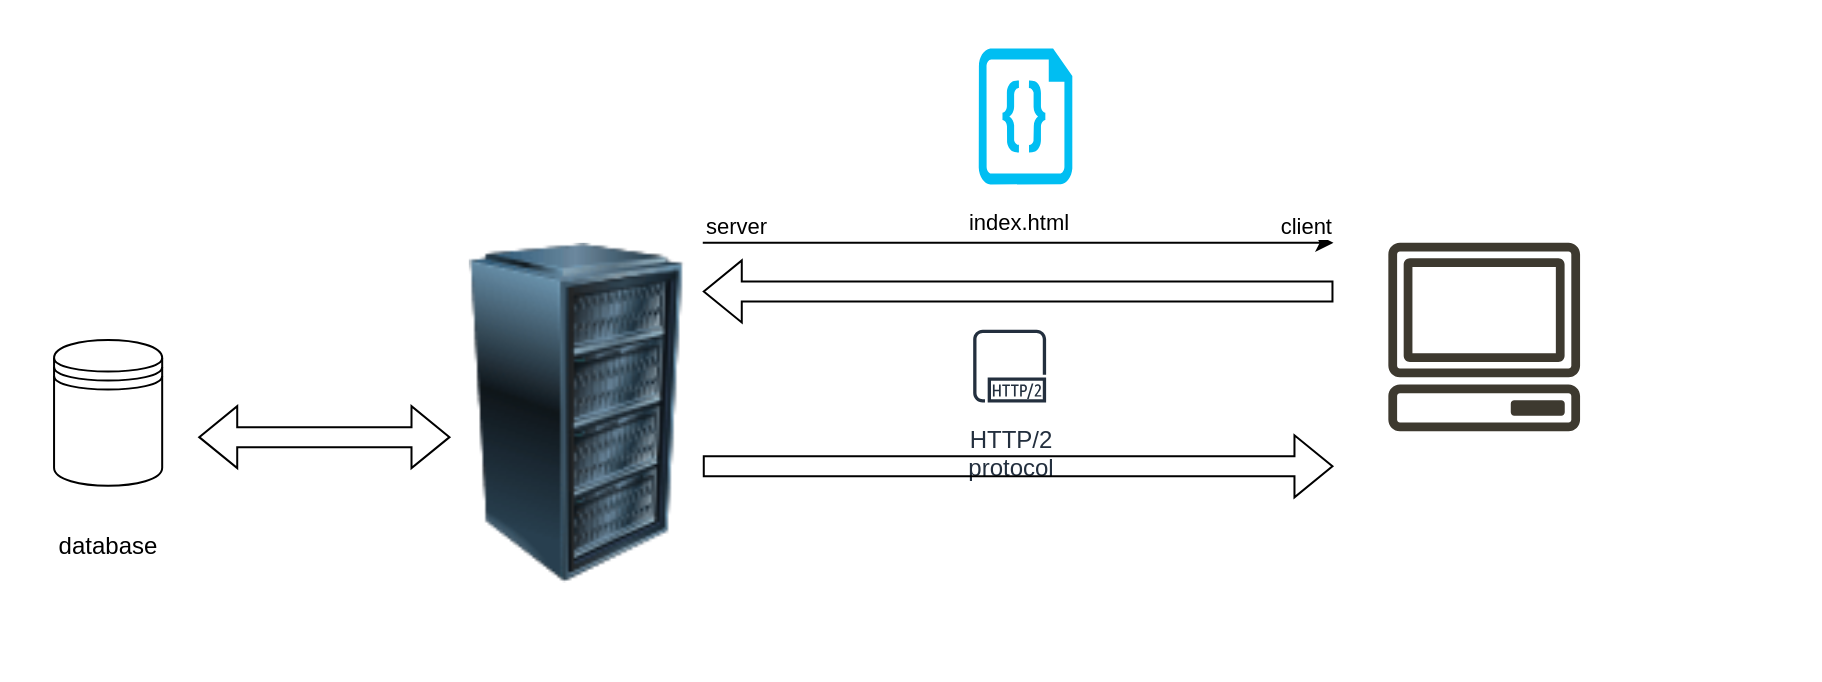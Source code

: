 <mxfile version="24.7.17">
  <diagram name="Page-1" id="5f0bae14-7c28-e335-631c-24af17079c00">
    <mxGraphModel dx="2600" dy="1620" grid="1" gridSize="10" guides="1" tooltips="1" connect="1" arrows="1" fold="1" page="1" pageScale="1" pageWidth="1100" pageHeight="850" background="none" math="0" shadow="0">
      <root>
        <mxCell id="0" />
        <mxCell id="1" parent="0" />
        <mxCell id="vrmnOyTj4JUYon2IXKfR-25" value="" style="group;fillColor=default;" vertex="1" connectable="0" parent="1">
          <mxGeometry x="-30" y="-70" width="910" height="340" as="geometry" />
        </mxCell>
        <mxCell id="vrmnOyTj4JUYon2IXKfR-4" value="" style="group" vertex="1" connectable="0" parent="vrmnOyTj4JUYon2IXKfR-25">
          <mxGeometry x="27.03" y="170" width="54.059" height="121.429" as="geometry" />
        </mxCell>
        <mxCell id="vrmnOyTj4JUYon2IXKfR-2" value="" style="shape=datastore;whiteSpace=wrap;html=1;" vertex="1" parent="vrmnOyTj4JUYon2IXKfR-4">
          <mxGeometry width="54.059" height="72.857" as="geometry" />
        </mxCell>
        <mxCell id="vrmnOyTj4JUYon2IXKfR-3" value="&lt;div&gt;database&lt;/div&gt;" style="text;html=1;align=center;verticalAlign=middle;whiteSpace=wrap;rounded=0;" vertex="1" parent="vrmnOyTj4JUYon2IXKfR-4">
          <mxGeometry y="85" width="54.059" height="36.429" as="geometry" />
        </mxCell>
        <mxCell id="vrmnOyTj4JUYon2IXKfR-6" value="" style="sketch=0;outlineConnect=0;fontColor=#232F3E;gradientColor=none;fillColor=#3D392F;strokeColor=none;dashed=0;verticalLabelPosition=bottom;verticalAlign=top;align=center;html=1;fontSize=12;fontStyle=0;aspect=fixed;pointerEvents=1;shape=mxgraph.aws4.client;" vertex="1" parent="vrmnOyTj4JUYon2IXKfR-25">
          <mxGeometry x="693.762" y="121.429" width="96.685" height="94.208" as="geometry" />
        </mxCell>
        <mxCell id="vrmnOyTj4JUYon2IXKfR-8" value="" style="image;html=1;image=img/lib/clip_art/computers/Server_Rack_128x128.png" vertex="1" parent="vrmnOyTj4JUYon2IXKfR-25">
          <mxGeometry x="225.248" y="121.429" width="126.139" height="170" as="geometry" />
        </mxCell>
        <mxCell id="vrmnOyTj4JUYon2IXKfR-10" value="" style="shape=flexArrow;endArrow=classic;startArrow=classic;html=1;rounded=0;" edge="1" parent="vrmnOyTj4JUYon2IXKfR-25">
          <mxGeometry width="100" height="100" relative="1" as="geometry">
            <mxPoint x="99.109" y="218.571" as="sourcePoint" />
            <mxPoint x="225.248" y="218.571" as="targetPoint" />
          </mxGeometry>
        </mxCell>
        <mxCell id="vrmnOyTj4JUYon2IXKfR-19" value="" style="group" vertex="1" connectable="0" parent="vrmnOyTj4JUYon2IXKfR-25">
          <mxGeometry x="351.386" y="24.286" width="315.347" height="97.143" as="geometry" />
        </mxCell>
        <mxCell id="vrmnOyTj4JUYon2IXKfR-5" value="" style="verticalLabelPosition=bottom;html=1;verticalAlign=top;align=center;strokeColor=none;fillColor=#00BEF2;shape=mxgraph.azure.code_file;pointerEvents=1;" vertex="1" parent="vrmnOyTj4JUYon2IXKfR-19">
          <mxGeometry x="137.964" width="46.809" height="67.932" as="geometry" />
        </mxCell>
        <mxCell id="vrmnOyTj4JUYon2IXKfR-11" value="" style="endArrow=classic;html=1;rounded=0;" edge="1" parent="vrmnOyTj4JUYon2IXKfR-19">
          <mxGeometry relative="1" as="geometry">
            <mxPoint y="97.143" as="sourcePoint" />
            <mxPoint x="315.347" y="97.143" as="targetPoint" />
          </mxGeometry>
        </mxCell>
        <mxCell id="vrmnOyTj4JUYon2IXKfR-12" value="index.html" style="edgeLabel;resizable=0;html=1;;align=center;verticalAlign=middle;" connectable="0" vertex="1" parent="vrmnOyTj4JUYon2IXKfR-11">
          <mxGeometry relative="1" as="geometry">
            <mxPoint y="-11" as="offset" />
          </mxGeometry>
        </mxCell>
        <mxCell id="vrmnOyTj4JUYon2IXKfR-13" value="server" style="edgeLabel;resizable=0;html=1;;align=left;verticalAlign=bottom;" connectable="0" vertex="1" parent="vrmnOyTj4JUYon2IXKfR-11">
          <mxGeometry x="-1" relative="1" as="geometry" />
        </mxCell>
        <mxCell id="vrmnOyTj4JUYon2IXKfR-14" value="client" style="edgeLabel;resizable=0;html=1;;align=right;verticalAlign=bottom;" connectable="0" vertex="1" parent="vrmnOyTj4JUYon2IXKfR-11">
          <mxGeometry x="1" relative="1" as="geometry" />
        </mxCell>
        <mxCell id="vrmnOyTj4JUYon2IXKfR-20" value="" style="shape=flexArrow;endArrow=classic;html=1;rounded=0;" edge="1" parent="vrmnOyTj4JUYon2IXKfR-25">
          <mxGeometry width="50" height="50" relative="1" as="geometry">
            <mxPoint x="666.733" y="145.714" as="sourcePoint" />
            <mxPoint x="351.386" y="145.714" as="targetPoint" />
          </mxGeometry>
        </mxCell>
        <mxCell id="vrmnOyTj4JUYon2IXKfR-22" value="HTTP/2&#xa;protocol" style="sketch=0;outlineConnect=0;fontColor=#232F3E;gradientColor=none;strokeColor=#232F3E;fillColor=#ffffff;dashed=0;verticalLabelPosition=bottom;verticalAlign=top;align=center;html=1;fontSize=12;fontStyle=0;aspect=fixed;shape=mxgraph.aws4.resourceIcon;resIcon=mxgraph.aws4.http2_protocol;" vertex="1" parent="vrmnOyTj4JUYon2IXKfR-25">
          <mxGeometry x="482.03" y="160.286" width="45.584" height="45.584" as="geometry" />
        </mxCell>
        <mxCell id="vrmnOyTj4JUYon2IXKfR-23" value="" style="shape=flexArrow;endArrow=classic;html=1;rounded=0;" edge="1" parent="vrmnOyTj4JUYon2IXKfR-25">
          <mxGeometry width="50" height="50" relative="1" as="geometry">
            <mxPoint x="351.386" y="233.143" as="sourcePoint" />
            <mxPoint x="666.733" y="233.143" as="targetPoint" />
          </mxGeometry>
        </mxCell>
      </root>
    </mxGraphModel>
  </diagram>
</mxfile>
